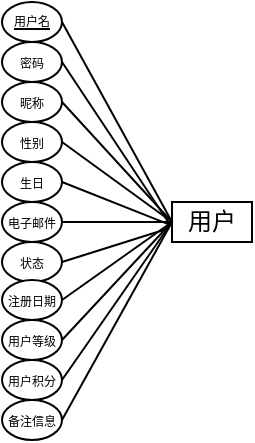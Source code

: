 <mxfile version="24.7.14">
  <diagram id="R2lEEEUBdFMjLlhIrx00" name="Page-1">
    <mxGraphModel dx="516" dy="363" grid="1" gridSize="10" guides="1" tooltips="1" connect="1" arrows="1" fold="1" page="1" pageScale="1" pageWidth="850" pageHeight="1100" math="0" shadow="0" extFonts="Permanent Marker^https://fonts.googleapis.com/css?family=Permanent+Marker">
      <root>
        <mxCell id="0" />
        <mxCell id="1" parent="0" />
        <mxCell id="DgpeqAXAF7p9uYgMw4S4-1" value="&lt;font style=&quot;font-size: 12px;&quot;&gt;用户&lt;/font&gt;" style="rounded=0;whiteSpace=wrap;html=1;" parent="1" vertex="1">
          <mxGeometry x="405" y="340" width="40" height="20" as="geometry" />
        </mxCell>
        <mxCell id="DgpeqAXAF7p9uYgMw4S4-2" value="&lt;div style=&quot;text-align: justify;&quot;&gt;&lt;u style=&quot;font-size: 6px; background-color: initial;&quot;&gt;用户名&lt;/u&gt;&lt;/div&gt;" style="ellipse;whiteSpace=wrap;html=1;align=center;labelPosition=center;verticalLabelPosition=middle;verticalAlign=middle;spacingTop=0;spacingBottom=4;" parent="1" vertex="1">
          <mxGeometry x="320" y="240" width="30" height="20" as="geometry" />
        </mxCell>
        <mxCell id="DgpeqAXAF7p9uYgMw4S4-4" value="" style="endArrow=none;html=1;rounded=0;exitX=1;exitY=0.5;exitDx=0;exitDy=0;entryX=0;entryY=0.5;entryDx=0;entryDy=0;" parent="1" source="DgpeqAXAF7p9uYgMw4S4-2" target="DgpeqAXAF7p9uYgMw4S4-1" edge="1">
          <mxGeometry width="50" height="50" relative="1" as="geometry">
            <mxPoint x="390" y="360" as="sourcePoint" />
            <mxPoint x="440" y="310" as="targetPoint" />
          </mxGeometry>
        </mxCell>
        <mxCell id="DgpeqAXAF7p9uYgMw4S4-14" value="&lt;span style=&quot;font-size: 6px;&quot;&gt;密码&lt;/span&gt;" style="ellipse;whiteSpace=wrap;html=1;spacingBottom=3;" parent="1" vertex="1">
          <mxGeometry x="320" y="260" width="30" height="20" as="geometry" />
        </mxCell>
        <mxCell id="DgpeqAXAF7p9uYgMw4S4-15" value="" style="endArrow=none;html=1;rounded=0;exitX=1;exitY=0.5;exitDx=0;exitDy=0;entryX=-0.031;entryY=0.55;entryDx=0;entryDy=0;entryPerimeter=0;" parent="1" source="DgpeqAXAF7p9uYgMw4S4-14" target="DgpeqAXAF7p9uYgMw4S4-1" edge="1">
          <mxGeometry width="50" height="50" relative="1" as="geometry">
            <mxPoint x="470" y="450" as="sourcePoint" />
            <mxPoint x="480" y="380" as="targetPoint" />
          </mxGeometry>
        </mxCell>
        <mxCell id="DgpeqAXAF7p9uYgMw4S4-21" value="&lt;span style=&quot;font-size: 6px;&quot;&gt;电子邮件&lt;/span&gt;" style="ellipse;whiteSpace=wrap;html=1;spacingBottom=3;" parent="1" vertex="1">
          <mxGeometry x="320" y="340" width="30" height="20" as="geometry" />
        </mxCell>
        <mxCell id="DgpeqAXAF7p9uYgMw4S4-22" value="" style="endArrow=none;html=1;rounded=0;exitX=1;exitY=0.5;exitDx=0;exitDy=0;entryX=0;entryY=0.5;entryDx=0;entryDy=0;" parent="1" source="DgpeqAXAF7p9uYgMw4S4-21" target="DgpeqAXAF7p9uYgMw4S4-1" edge="1">
          <mxGeometry width="50" height="50" relative="1" as="geometry">
            <mxPoint x="530" y="490" as="sourcePoint" />
            <mxPoint x="459" y="331" as="targetPoint" />
          </mxGeometry>
        </mxCell>
        <mxCell id="DgpeqAXAF7p9uYgMw4S4-23" value="&lt;span style=&quot;font-size: 6px;&quot;&gt;状态&lt;/span&gt;" style="ellipse;whiteSpace=wrap;html=1;spacingBottom=3;" parent="1" vertex="1">
          <mxGeometry x="320" y="360" width="30" height="20" as="geometry" />
        </mxCell>
        <mxCell id="DgpeqAXAF7p9uYgMw4S4-24" value="" style="endArrow=none;html=1;rounded=0;exitX=1;exitY=0.5;exitDx=0;exitDy=0;entryX=-0.035;entryY=0.658;entryDx=0;entryDy=0;entryPerimeter=0;" parent="1" source="DgpeqAXAF7p9uYgMw4S4-23" target="DgpeqAXAF7p9uYgMw4S4-1" edge="1">
          <mxGeometry width="50" height="50" relative="1" as="geometry">
            <mxPoint x="500" y="500" as="sourcePoint" />
            <mxPoint x="429" y="341" as="targetPoint" />
          </mxGeometry>
        </mxCell>
        <mxCell id="DgpeqAXAF7p9uYgMw4S4-25" value="&lt;span style=&quot;font-size: 6px;&quot;&gt;生日&lt;/span&gt;" style="ellipse;whiteSpace=wrap;html=1;spacingBottom=3;" parent="1" vertex="1">
          <mxGeometry x="320" y="320" width="30" height="20" as="geometry" />
        </mxCell>
        <mxCell id="DgpeqAXAF7p9uYgMw4S4-26" value="" style="endArrow=none;html=1;rounded=0;exitX=1;exitY=0.5;exitDx=0;exitDy=0;entryX=-0.023;entryY=0.573;entryDx=0;entryDy=0;entryPerimeter=0;" parent="1" source="DgpeqAXAF7p9uYgMw4S4-25" target="DgpeqAXAF7p9uYgMw4S4-1" edge="1">
          <mxGeometry width="50" height="50" relative="1" as="geometry">
            <mxPoint x="470" y="500" as="sourcePoint" />
            <mxPoint x="399" y="341" as="targetPoint" />
          </mxGeometry>
        </mxCell>
        <mxCell id="DgpeqAXAF7p9uYgMw4S4-27" value="&lt;span style=&quot;font-size: 6px;&quot;&gt;性别&lt;/span&gt;" style="ellipse;whiteSpace=wrap;html=1;spacingBottom=3;" parent="1" vertex="1">
          <mxGeometry x="320" y="300" width="30" height="20" as="geometry" />
        </mxCell>
        <mxCell id="DgpeqAXAF7p9uYgMw4S4-28" value="" style="endArrow=none;html=1;rounded=0;exitX=1;exitY=0.5;exitDx=0;exitDy=0;entryX=0;entryY=0.5;entryDx=0;entryDy=0;" parent="1" source="DgpeqAXAF7p9uYgMw4S4-27" target="DgpeqAXAF7p9uYgMw4S4-1" edge="1">
          <mxGeometry width="50" height="50" relative="1" as="geometry">
            <mxPoint x="460" y="490" as="sourcePoint" />
            <mxPoint x="400" y="290" as="targetPoint" />
          </mxGeometry>
        </mxCell>
        <mxCell id="DgpeqAXAF7p9uYgMw4S4-29" value="&lt;span style=&quot;font-size: 6px;&quot;&gt;昵称&lt;/span&gt;" style="ellipse;whiteSpace=wrap;html=1;spacingBottom=3;" parent="1" vertex="1">
          <mxGeometry x="320" y="280" width="30" height="20" as="geometry" />
        </mxCell>
        <mxCell id="DgpeqAXAF7p9uYgMw4S4-30" value="" style="endArrow=none;html=1;rounded=0;exitX=1;exitY=0.5;exitDx=0;exitDy=0;entryX=0;entryY=0.5;entryDx=0;entryDy=0;" parent="1" source="DgpeqAXAF7p9uYgMw4S4-29" target="DgpeqAXAF7p9uYgMw4S4-1" edge="1">
          <mxGeometry width="50" height="50" relative="1" as="geometry">
            <mxPoint x="440" y="480" as="sourcePoint" />
            <mxPoint x="400" y="290" as="targetPoint" />
          </mxGeometry>
        </mxCell>
        <mxCell id="DgpeqAXAF7p9uYgMw4S4-31" value="&lt;span style=&quot;font-size: 6px;&quot;&gt;注册日期&lt;/span&gt;" style="ellipse;whiteSpace=wrap;html=1;spacingBottom=3;" parent="1" vertex="1">
          <mxGeometry x="320" y="379" width="30" height="20" as="geometry" />
        </mxCell>
        <mxCell id="DgpeqAXAF7p9uYgMw4S4-32" value="" style="endArrow=none;html=1;rounded=0;exitX=1;exitY=0.5;exitDx=0;exitDy=0;entryX=0;entryY=0.5;entryDx=0;entryDy=0;" parent="1" source="DgpeqAXAF7p9uYgMw4S4-31" target="DgpeqAXAF7p9uYgMw4S4-1" edge="1">
          <mxGeometry width="50" height="50" relative="1" as="geometry">
            <mxPoint x="460" y="529" as="sourcePoint" />
            <mxPoint x="389" y="370" as="targetPoint" />
          </mxGeometry>
        </mxCell>
        <mxCell id="DgpeqAXAF7p9uYgMw4S4-33" value="&lt;span style=&quot;font-size: 6px;&quot;&gt;备注信息&lt;/span&gt;" style="ellipse;whiteSpace=wrap;html=1;spacingBottom=3;" parent="1" vertex="1">
          <mxGeometry x="320" y="439" width="30" height="20" as="geometry" />
        </mxCell>
        <mxCell id="DgpeqAXAF7p9uYgMw4S4-34" value="" style="endArrow=none;html=1;rounded=0;exitX=1;exitY=0.5;exitDx=0;exitDy=0;entryX=0;entryY=0.5;entryDx=0;entryDy=0;" parent="1" source="DgpeqAXAF7p9uYgMw4S4-33" target="DgpeqAXAF7p9uYgMw4S4-1" edge="1">
          <mxGeometry width="50" height="50" relative="1" as="geometry">
            <mxPoint x="560" y="520" as="sourcePoint" />
            <mxPoint x="489" y="361" as="targetPoint" />
          </mxGeometry>
        </mxCell>
        <mxCell id="DgpeqAXAF7p9uYgMw4S4-35" value="&lt;span style=&quot;font-size: 6px;&quot;&gt;用户积分&lt;/span&gt;" style="ellipse;whiteSpace=wrap;html=1;spacingBottom=3;" parent="1" vertex="1">
          <mxGeometry x="320" y="419" width="30" height="20" as="geometry" />
        </mxCell>
        <mxCell id="DgpeqAXAF7p9uYgMw4S4-36" value="" style="endArrow=none;html=1;rounded=0;exitX=1;exitY=0.5;exitDx=0;exitDy=0;entryX=0;entryY=0.5;entryDx=0;entryDy=0;" parent="1" source="DgpeqAXAF7p9uYgMw4S4-35" target="DgpeqAXAF7p9uYgMw4S4-1" edge="1">
          <mxGeometry width="50" height="50" relative="1" as="geometry">
            <mxPoint x="560" y="500" as="sourcePoint" />
            <mxPoint x="489" y="341" as="targetPoint" />
          </mxGeometry>
        </mxCell>
        <mxCell id="DgpeqAXAF7p9uYgMw4S4-37" value="&lt;span style=&quot;font-size: 6px;&quot;&gt;用户等级&lt;/span&gt;" style="ellipse;whiteSpace=wrap;html=1;spacingBottom=3;" parent="1" vertex="1">
          <mxGeometry x="320" y="399" width="30" height="20" as="geometry" />
        </mxCell>
        <mxCell id="DgpeqAXAF7p9uYgMw4S4-38" value="" style="endArrow=none;html=1;rounded=0;exitX=1;exitY=0.5;exitDx=0;exitDy=0;entryX=0;entryY=0.5;entryDx=0;entryDy=0;" parent="1" source="DgpeqAXAF7p9uYgMw4S4-37" target="DgpeqAXAF7p9uYgMw4S4-1" edge="1">
          <mxGeometry width="50" height="50" relative="1" as="geometry">
            <mxPoint x="460" y="549" as="sourcePoint" />
            <mxPoint x="389" y="390" as="targetPoint" />
          </mxGeometry>
        </mxCell>
      </root>
    </mxGraphModel>
  </diagram>
</mxfile>
